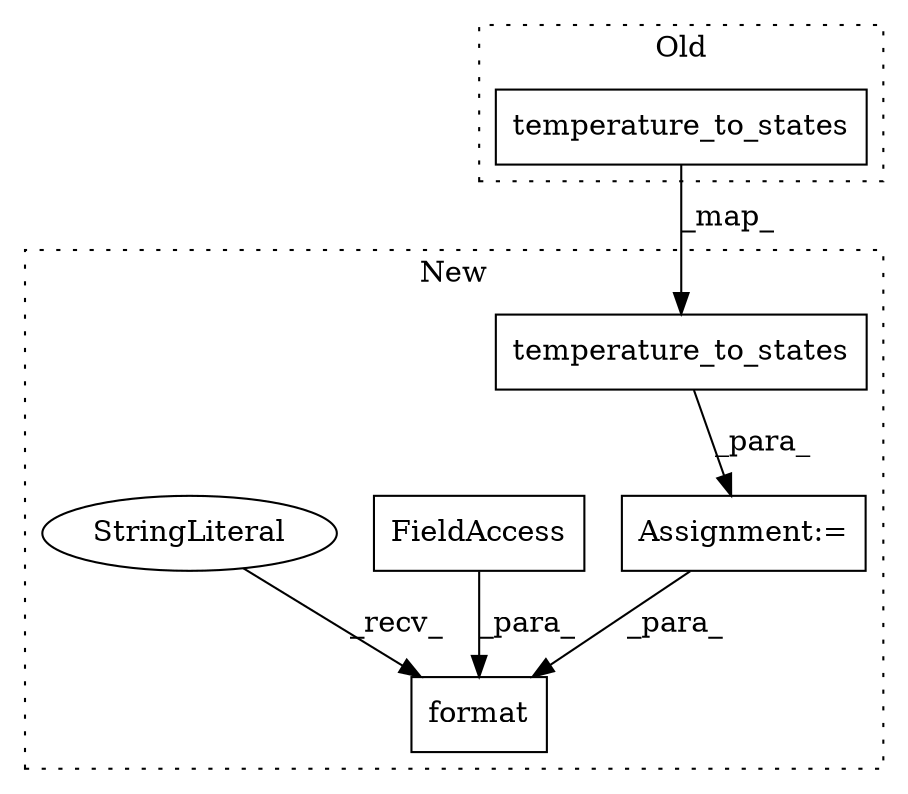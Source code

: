 digraph G {
subgraph cluster0 {
1 [label="temperature_to_states" a="32" s="6640,6678" l="22,1" shape="box"];
label = "Old";
style="dotted";
}
subgraph cluster1 {
2 [label="temperature_to_states" a="32" s="6594,6632" l="22,1" shape="box"];
3 [label="Assignment:=" a="7" s="6593" l="1" shape="box"];
4 [label="format" a="32" s="6881,6910" l="7,1" shape="box"];
5 [label="FieldAccess" a="22" s="6900" l="10" shape="box"];
6 [label="StringLiteral" a="45" s="6856" l="24" shape="ellipse"];
label = "New";
style="dotted";
}
1 -> 2 [label="_map_"];
2 -> 3 [label="_para_"];
3 -> 4 [label="_para_"];
5 -> 4 [label="_para_"];
6 -> 4 [label="_recv_"];
}